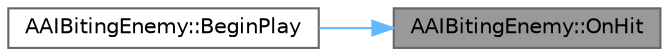 digraph "AAIBitingEnemy::OnHit"
{
 // LATEX_PDF_SIZE
  bgcolor="transparent";
  edge [fontname=Helvetica,fontsize=10,labelfontname=Helvetica,labelfontsize=10];
  node [fontname=Helvetica,fontsize=10,shape=box,height=0.2,width=0.4];
  rankdir="RL";
  Node1 [id="Node000001",label="AAIBitingEnemy::OnHit",height=0.2,width=0.4,color="gray40", fillcolor="grey60", style="filled", fontcolor="black",tooltip=" "];
  Node1 -> Node2 [id="edge1_Node000001_Node000002",dir="back",color="steelblue1",style="solid",tooltip=" "];
  Node2 [id="Node000002",label="AAIBitingEnemy::BeginPlay",height=0.2,width=0.4,color="grey40", fillcolor="white", style="filled",URL="$class_a_a_i_biting_enemy.html#ad934d2b1a243c3a21d0e5d41c7984ead",tooltip=" "];
}
